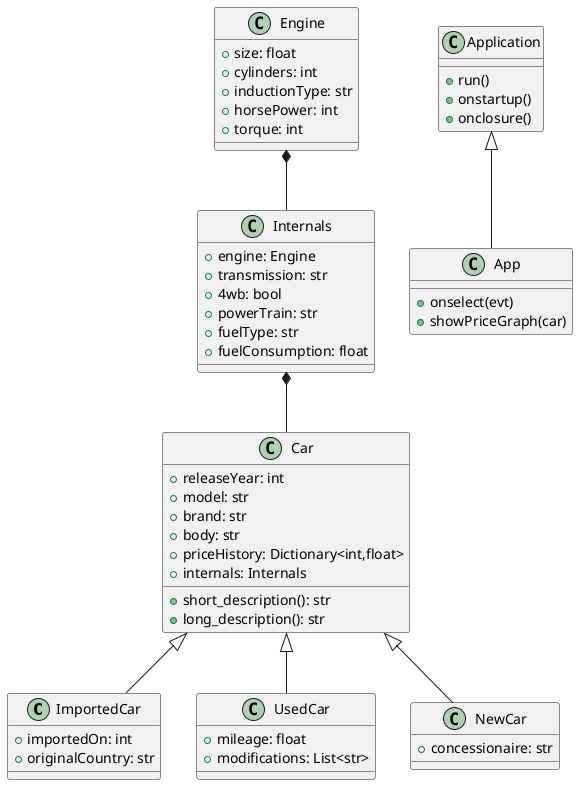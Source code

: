 @startuml Project
class ImportedCar extends Car {
    +importedOn: int
    +originalCountry: str
}

class UsedCar extends Car {
    +mileage: float
    +modifications: List<str>
}

class NewCar extends Car {
    +concessionaire: str
}

Engine *-- Internals
Internals *-- Car

class Car {
    +releaseYear: int
    +model: str
    +brand: str
    +body: str
    +priceHistory: Dictionary<int,float>
    +internals: Internals

    +short_description(): str
    +long_description(): str
}

class Internals {
    +engine: Engine
    +transmission: str
    +4wb: bool
    +powerTrain: str
    +fuelType: str
    +fuelConsumption: float
}

class Engine {
    +size: float
    +cylinders: int
    +inductionType: str
    +horsePower: int
    +torque: int
}

class Application {
    +run()
    +onstartup()
    +onclosure()
}

class App extends Application {
    +onselect(evt)
    +showPriceGraph(car)
}
@enduml

